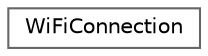 digraph "Graphical Class Hierarchy"
{
 // LATEX_PDF_SIZE
  bgcolor="transparent";
  edge [fontname=Helvetica,fontsize=10,labelfontname=Helvetica,labelfontsize=10];
  node [fontname=Helvetica,fontsize=10,shape=box,height=0.2,width=0.4];
  rankdir="LR";
  Node0 [id="Node000000",label="WiFiConnection",height=0.2,width=0.4,color="grey40", fillcolor="white", style="filled",URL="$class_wi_fi_connection.html",tooltip=" "];
}
